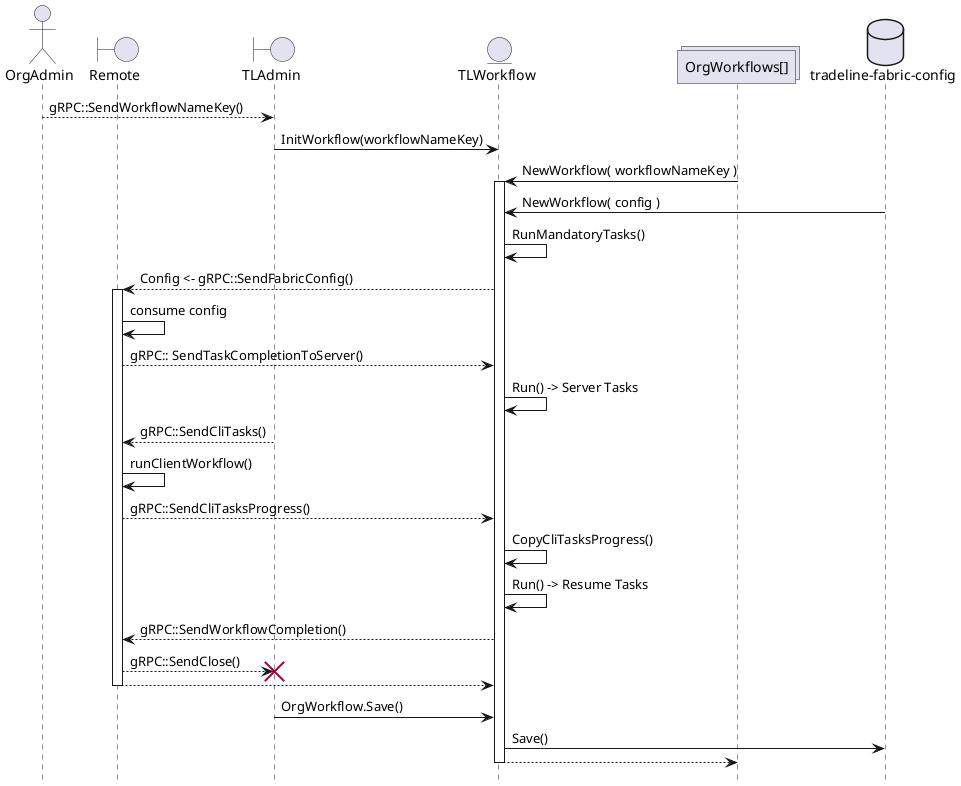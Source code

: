 @startuml
hide footbox

actor OrgAdmin
boundary "Remote"
boundary TLAdmin
entity TLWorkflow
collections "OrgWorkflows[]"
database "tradeline-fabric-config"

OrgAdmin  --> TLAdmin : gRPC::SendWorkflowNameKey()
TLAdmin -> TLWorkflow : InitWorkflow(workflowNameKey)
TLWorkflow <- "OrgWorkflows[]" : NewWorkflow( workflowNameKey )
    Activate TLWorkflow
    TLWorkflow <- "tradeline-fabric-config": NewWorkflow( config )
    TLWorkflow ->  TLWorkflow : RunMandatoryTasks()
    TLWorkflow  --> Remote : Config <- gRPC::SendFabricConfig()

        Activate Remote
        Remote -> Remote : consume config
        Remote --> TLWorkflow : gRPC:: SendTaskCompletionToServer()
        TLWorkflow -> TLWorkflow : Run() -> Server Tasks
        TLAdmin --> "Remote" : gRPC::SendCliTasks()
        Remote -> Remote : runClientWorkflow()
        Remote --> TLWorkflow : gRPC::SendCliTasksProgress()
        TLWorkflow -> TLWorkflow : CopyCliTasksProgress()
        TLWorkflow -> TLWorkflow : Run() -> Resume Tasks
        TLWorkflow --> Remote : gRPC::SendWorkflowCompletion()
        Remote --> TLAdmin !! : gRPC::SendClose()
        return

    TLAdmin -> TLWorkflow : OrgWorkflow.Save()
    TLWorkflow -> "tradeline-fabric-config" : Save()

    return
@enduml

